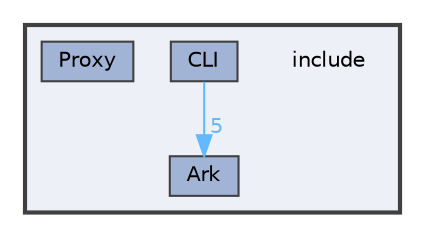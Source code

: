 digraph "/Users/fola/Documents/ArkScript/Ark/include"
{
 // INTERACTIVE_SVG=YES
 // LATEX_PDF_SIZE
  bgcolor="transparent";
  edge [fontname=Helvetica,fontsize=10,labelfontname=Helvetica,labelfontsize=10];
  node [fontname=Helvetica,fontsize=10,shape=box,height=0.2,width=0.4];
  compound=true
  subgraph clusterdir_d44c64559bbebec7f509842c48db8b23 {
    graph [ bgcolor="#edf0f7", pencolor="grey25", label="", fontname=Helvetica,fontsize=10 style="filled,bold", URL="dir_d44c64559bbebec7f509842c48db8b23.html",tooltip=""]
    dir_d44c64559bbebec7f509842c48db8b23 [shape=plaintext, label="include"];
  dir_a8b6c64285bf9ac60f50770eb2fc48b5 [label="Ark", fillcolor="#a2b4d6", color="grey25", style="filled", URL="dir_a8b6c64285bf9ac60f50770eb2fc48b5.html",tooltip=""];
  dir_fecb511e6ef370f316cfc3c5cc95d0a0 [label="CLI", fillcolor="#a2b4d6", color="grey25", style="filled", URL="dir_fecb511e6ef370f316cfc3c5cc95d0a0.html",tooltip=""];
  dir_636252fcc7e2c2857097145bc48cdb4f [label="Proxy", fillcolor="#a2b4d6", color="grey25", style="filled", URL="dir_636252fcc7e2c2857097145bc48cdb4f.html",tooltip=""];
  }
  dir_fecb511e6ef370f316cfc3c5cc95d0a0->dir_a8b6c64285bf9ac60f50770eb2fc48b5 [headlabel="5", labeldistance=1.5 headhref="dir_000008_000000.html" href="dir_000008_000000.html" color="steelblue1" fontcolor="steelblue1"];
}
